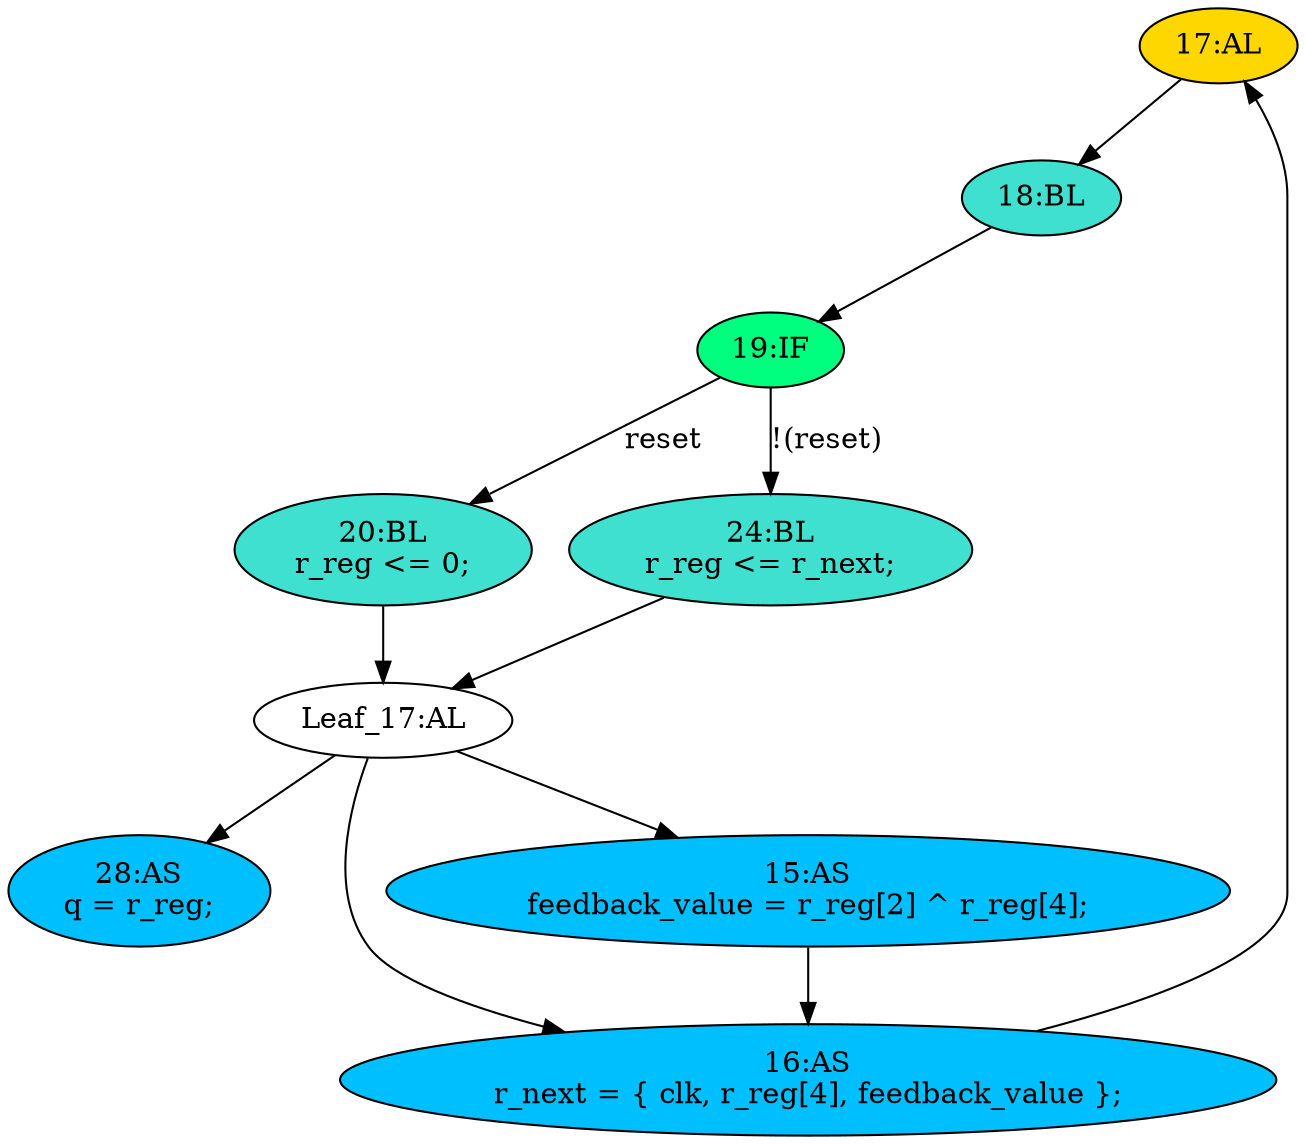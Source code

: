 strict digraph "compose( ,  )" {
	node [label="\N"];
	"17:AL"	[ast="<pyverilog.vparser.ast.Always object at 0x7f3eba1b1050>",
		clk_sens=True,
		fillcolor=gold,
		label="17:AL",
		sens="['clk']",
		statements="[]",
		style=filled,
		typ=Always,
		use_var="['reset', 'r_next']"];
	"18:BL"	[ast="<pyverilog.vparser.ast.Block object at 0x7f3eba1bd6d0>",
		fillcolor=turquoise,
		label="18:BL",
		statements="[]",
		style=filled,
		typ=Block];
	"17:AL" -> "18:BL"	[cond="[]",
		lineno=None];
	"28:AS"	[ast="<pyverilog.vparser.ast.Assign object at 0x7f3eba5c1610>",
		def_var="['q']",
		fillcolor=deepskyblue,
		label="28:AS
q = r_reg;",
		statements="[]",
		style=filled,
		typ=Assign,
		use_var="['r_reg']"];
	"20:BL"	[ast="<pyverilog.vparser.ast.Block object at 0x7f3eba1b1650>",
		fillcolor=turquoise,
		label="20:BL
r_reg <= 0;",
		statements="[<pyverilog.vparser.ast.NonblockingSubstitution object at 0x7f3eba1a6750>]",
		style=filled,
		typ=Block];
	"Leaf_17:AL"	[def_var="['r_reg']",
		label="Leaf_17:AL"];
	"20:BL" -> "Leaf_17:AL"	[cond="[]",
		lineno=None];
	"16:AS"	[ast="<pyverilog.vparser.ast.Assign object at 0x7f3eba14e4d0>",
		def_var="['r_next']",
		fillcolor=deepskyblue,
		label="16:AS
r_next = { clk, r_reg[4], feedback_value };",
		statements="[]",
		style=filled,
		typ=Assign,
		use_var="['clk', 'r_reg', 'feedback_value']"];
	"16:AS" -> "17:AL";
	"24:BL"	[ast="<pyverilog.vparser.ast.Block object at 0x7f3eba1a6d10>",
		fillcolor=turquoise,
		label="24:BL
r_reg <= r_next;",
		statements="[<pyverilog.vparser.ast.NonblockingSubstitution object at 0x7f3eba1a6350>]",
		style=filled,
		typ=Block];
	"24:BL" -> "Leaf_17:AL"	[cond="[]",
		lineno=None];
	"19:IF"	[ast="<pyverilog.vparser.ast.IfStatement object at 0x7f3eba1a6e90>",
		fillcolor=springgreen,
		label="19:IF",
		statements="[]",
		style=filled,
		typ=IfStatement];
	"19:IF" -> "20:BL"	[cond="['reset']",
		label=reset,
		lineno=19];
	"19:IF" -> "24:BL"	[cond="['reset']",
		label="!(reset)",
		lineno=19];
	"18:BL" -> "19:IF"	[cond="[]",
		lineno=None];
	"15:AS"	[ast="<pyverilog.vparser.ast.Assign object at 0x7f3eba1a3e10>",
		def_var="['feedback_value']",
		fillcolor=deepskyblue,
		label="15:AS
feedback_value = r_reg[2] ^ r_reg[4];",
		statements="[]",
		style=filled,
		typ=Assign,
		use_var="['r_reg', 'r_reg']"];
	"15:AS" -> "16:AS";
	"Leaf_17:AL" -> "28:AS";
	"Leaf_17:AL" -> "16:AS";
	"Leaf_17:AL" -> "15:AS";
}
